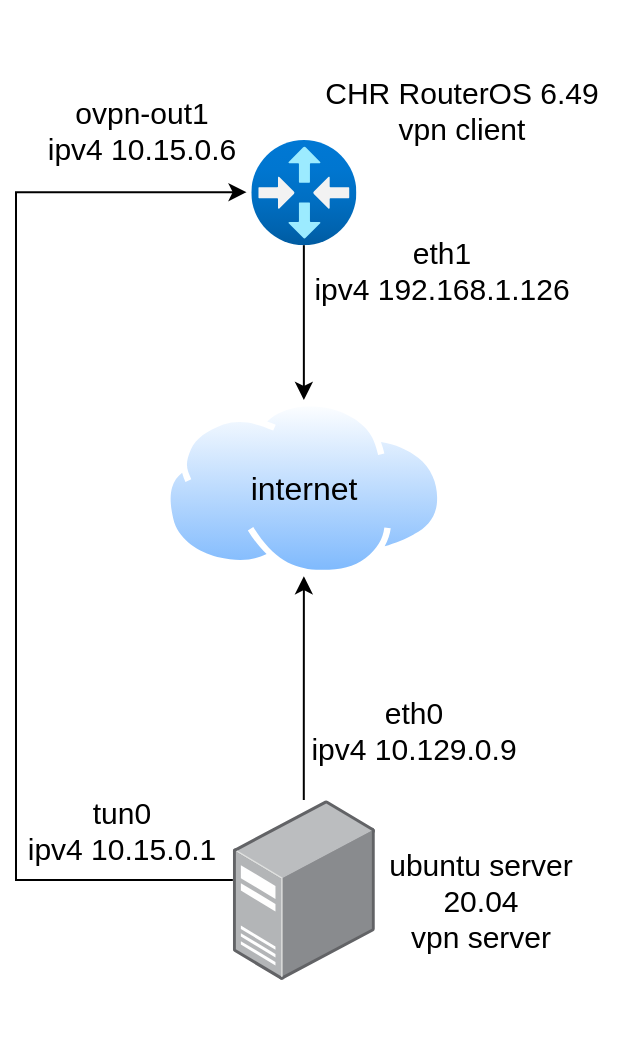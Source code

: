 <mxfile version="22.0.4" type="github">
  <diagram name="Страница — 1" id="88BCgNNSw5J-z50wASQ8">
    <mxGraphModel dx="656" dy="662" grid="1" gridSize="10" guides="1" tooltips="1" connect="1" arrows="1" fold="1" page="1" pageScale="1" pageWidth="827" pageHeight="1169" math="0" shadow="0">
      <root>
        <mxCell id="0" />
        <mxCell id="1" parent="0" />
        <mxCell id="1Zc8xtplg68NhCLmzazq-38" style="edgeStyle=orthogonalEdgeStyle;rounded=0;orthogonalLoop=1;jettySize=auto;html=1;entryX=0.5;entryY=0;entryDx=0;entryDy=0;" edge="1" parent="1" source="1Zc8xtplg68NhCLmzazq-1" target="1Zc8xtplg68NhCLmzazq-4">
          <mxGeometry relative="1" as="geometry" />
        </mxCell>
        <mxCell id="1Zc8xtplg68NhCLmzazq-1" value="" style="image;aspect=fixed;html=1;points=[];align=center;fontSize=12;image=img/lib/azure2/networking/Virtual_Router.svg;" vertex="1" parent="1">
          <mxGeometry x="317.64" y="100" width="52.57" height="52.57" as="geometry" />
        </mxCell>
        <mxCell id="1Zc8xtplg68NhCLmzazq-25" style="edgeStyle=orthogonalEdgeStyle;rounded=0;orthogonalLoop=1;jettySize=auto;html=1;entryX=-0.045;entryY=0.496;entryDx=0;entryDy=0;entryPerimeter=0;" edge="1" parent="1" source="1Zc8xtplg68NhCLmzazq-2" target="1Zc8xtplg68NhCLmzazq-1">
          <mxGeometry relative="1" as="geometry">
            <mxPoint x="140" y="110" as="targetPoint" />
            <Array as="points">
              <mxPoint x="200" y="470" />
              <mxPoint x="200" y="126" />
            </Array>
          </mxGeometry>
        </mxCell>
        <mxCell id="1Zc8xtplg68NhCLmzazq-36" value="" style="edgeStyle=orthogonalEdgeStyle;rounded=0;orthogonalLoop=1;jettySize=auto;html=1;" edge="1" parent="1" source="1Zc8xtplg68NhCLmzazq-2" target="1Zc8xtplg68NhCLmzazq-4">
          <mxGeometry relative="1" as="geometry">
            <Array as="points">
              <mxPoint x="344" y="400" />
              <mxPoint x="344" y="400" />
            </Array>
          </mxGeometry>
        </mxCell>
        <mxCell id="1Zc8xtplg68NhCLmzazq-2" value="" style="image;points=[];aspect=fixed;html=1;align=center;shadow=0;dashed=0;image=img/lib/allied_telesis/computer_and_terminals/Server_Desktop.svg;" vertex="1" parent="1">
          <mxGeometry x="308.43" y="430" width="71" height="90" as="geometry" />
        </mxCell>
        <mxCell id="1Zc8xtplg68NhCLmzazq-4" value="" style="image;aspect=fixed;perimeter=ellipsePerimeter;html=1;align=center;shadow=0;dashed=0;spacingTop=3;image=img/lib/active_directory/internet_cloud.svg;" vertex="1" parent="1">
          <mxGeometry x="274" y="230" width="139.86" height="88.11" as="geometry" />
        </mxCell>
        <mxCell id="1Zc8xtplg68NhCLmzazq-17" value="&lt;font style=&quot;font-size: 16px;&quot;&gt;internet&lt;/font&gt;" style="text;html=1;strokeColor=none;fillColor=none;align=center;verticalAlign=middle;whiteSpace=wrap;rounded=0;" vertex="1" parent="1">
          <mxGeometry x="293.92" y="249.05" width="100" height="50" as="geometry" />
        </mxCell>
        <mxCell id="1Zc8xtplg68NhCLmzazq-18" value="&lt;font style=&quot;font-size: 15px;&quot;&gt;ubuntu server 20.04&lt;br&gt;vpn server&lt;br&gt;&lt;/font&gt;" style="text;html=1;strokeColor=none;fillColor=none;align=center;verticalAlign=middle;whiteSpace=wrap;rounded=0;rotation=0;" vertex="1" parent="1">
          <mxGeometry x="370.21" y="410" width="125" height="140" as="geometry" />
        </mxCell>
        <mxCell id="1Zc8xtplg68NhCLmzazq-19" value="&lt;font style=&quot;font-size: 15px;&quot;&gt;CHR RouterOS 6.49&lt;br&gt;vpn client&lt;br&gt;&lt;/font&gt;" style="text;html=1;strokeColor=none;fillColor=none;align=center;verticalAlign=middle;whiteSpace=wrap;rounded=0;" vertex="1" parent="1">
          <mxGeometry x="343.75" y="30" width="157.5" height="110" as="geometry" />
        </mxCell>
        <mxCell id="1Zc8xtplg68NhCLmzazq-40" value="&lt;font style=&quot;font-size: 15px;&quot;&gt;eth0&lt;br&gt;ipv4 10.129.0.9&lt;br&gt;&lt;/font&gt;" style="text;html=1;strokeColor=none;fillColor=none;align=center;verticalAlign=middle;whiteSpace=wrap;rounded=0;rotation=0;" vertex="1" parent="1">
          <mxGeometry x="343.75" y="360" width="110" height="70" as="geometry" />
        </mxCell>
        <mxCell id="1Zc8xtplg68NhCLmzazq-41" value="&lt;font style=&quot;font-size: 15px;&quot;&gt;tun0&lt;br&gt;ipv4 10.15.0.1&lt;br&gt;&lt;/font&gt;" style="text;html=1;strokeColor=none;fillColor=none;align=center;verticalAlign=middle;whiteSpace=wrap;rounded=0;rotation=0;" vertex="1" parent="1">
          <mxGeometry x="198.43" y="410" width="110" height="70" as="geometry" />
        </mxCell>
        <mxCell id="1Zc8xtplg68NhCLmzazq-42" value="&lt;font style=&quot;font-size: 15px;&quot;&gt;eth1&lt;br&gt;ipv4 192.168.1.126&lt;br&gt;&lt;/font&gt;" style="text;html=1;strokeColor=none;fillColor=none;align=center;verticalAlign=middle;whiteSpace=wrap;rounded=0;rotation=0;" vertex="1" parent="1">
          <mxGeometry x="335" y="130" width="156.25" height="70" as="geometry" />
        </mxCell>
        <mxCell id="1Zc8xtplg68NhCLmzazq-43" value="&lt;font style=&quot;font-size: 15px;&quot;&gt;ovpn-out1&lt;br&gt;ipv4 10.15.0.6&lt;br&gt;&lt;/font&gt;" style="text;html=1;strokeColor=none;fillColor=none;align=center;verticalAlign=middle;whiteSpace=wrap;rounded=0;rotation=0;" vertex="1" parent="1">
          <mxGeometry x="207.64" y="60" width="110" height="70" as="geometry" />
        </mxCell>
      </root>
    </mxGraphModel>
  </diagram>
</mxfile>
